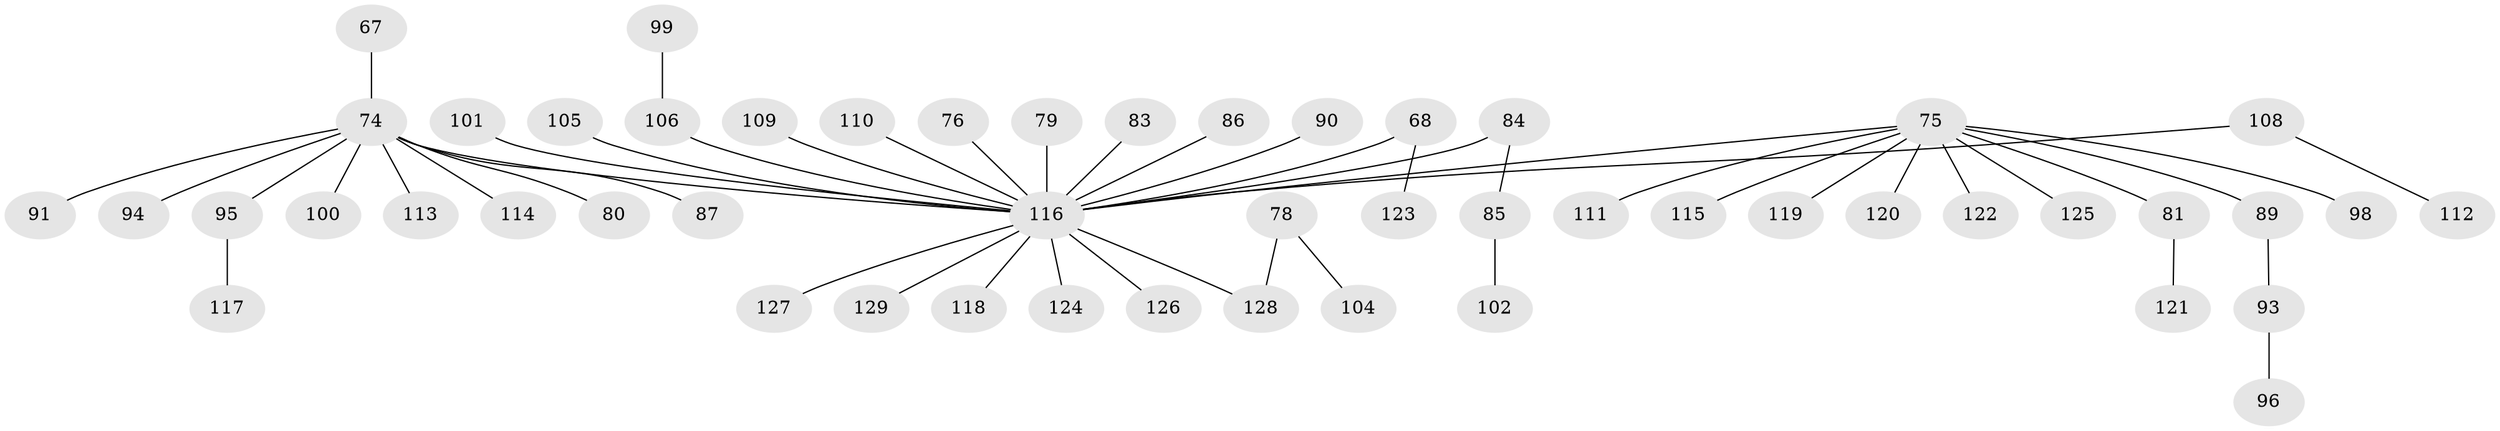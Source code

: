 // original degree distribution, {5: 0.023255813953488372, 7: 0.031007751937984496, 2: 0.29457364341085274, 3: 0.12403100775193798, 4: 0.05426356589147287, 1: 0.4728682170542636}
// Generated by graph-tools (version 1.1) at 2025/56/03/04/25 21:56:04]
// undirected, 51 vertices, 50 edges
graph export_dot {
graph [start="1"]
  node [color=gray90,style=filled];
  67;
  68;
  74 [super="+43+17+53+46+44+56+39+42+37+61+57"];
  75 [super="+49+65+34+40+47+64+51+73"];
  76;
  78;
  79;
  80;
  81;
  83;
  84 [super="+62"];
  85;
  86;
  87;
  89;
  90;
  91;
  93;
  94;
  95;
  96;
  98;
  99;
  100;
  101;
  102;
  104;
  105;
  106 [super="+88"];
  108;
  109;
  110;
  111;
  112;
  113;
  114;
  115;
  116 [super="+92+107+25+26+29+54+66+71+72+69"];
  117;
  118;
  119;
  120 [super="+52"];
  121;
  122;
  123;
  124;
  125;
  126;
  127;
  128 [super="+60"];
  129;
  67 -- 74;
  68 -- 123;
  68 -- 116;
  74 -- 80;
  74 -- 94;
  74 -- 87;
  74 -- 100;
  74 -- 114;
  74 -- 95;
  74 -- 116;
  74 -- 113;
  74 -- 91;
  75 -- 81;
  75 -- 111;
  75 -- 115;
  75 -- 119;
  75 -- 125;
  75 -- 98;
  75 -- 116;
  75 -- 89;
  75 -- 122;
  75 -- 120;
  76 -- 116;
  78 -- 104;
  78 -- 128;
  79 -- 116;
  81 -- 121;
  83 -- 116;
  84 -- 85;
  84 -- 116;
  85 -- 102;
  86 -- 116;
  89 -- 93;
  90 -- 116;
  93 -- 96;
  95 -- 117;
  99 -- 106;
  101 -- 116;
  105 -- 116;
  106 -- 116;
  108 -- 112;
  108 -- 116;
  109 -- 116;
  110 -- 116;
  116 -- 128;
  116 -- 129;
  116 -- 118;
  116 -- 126;
  116 -- 124;
  116 -- 127;
}
